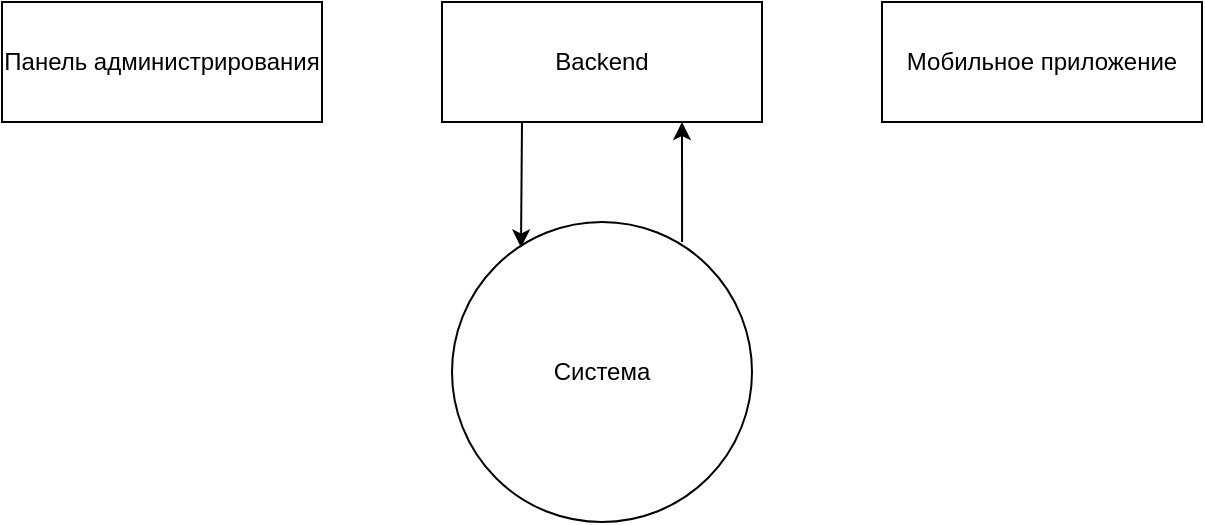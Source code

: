 <mxfile version="21.0.10" type="github">
  <diagram name="Страница 1" id="aJdUSx-QS-0cPneFwsWe">
    <mxGraphModel dx="795" dy="519" grid="1" gridSize="10" guides="1" tooltips="1" connect="1" arrows="1" fold="1" page="1" pageScale="1" pageWidth="1169" pageHeight="827" math="0" shadow="0">
      <root>
        <mxCell id="0" />
        <mxCell id="1" parent="0" />
        <mxCell id="NcMo99bP7BFtLYDiCOAP-1" value="Система" style="ellipse;whiteSpace=wrap;html=1;" vertex="1" parent="1">
          <mxGeometry x="475" y="290" width="150" height="150" as="geometry" />
        </mxCell>
        <mxCell id="NcMo99bP7BFtLYDiCOAP-2" value="Панель администрирования" style="rounded=0;whiteSpace=wrap;html=1;" vertex="1" parent="1">
          <mxGeometry x="250" y="180" width="160" height="60" as="geometry" />
        </mxCell>
        <mxCell id="NcMo99bP7BFtLYDiCOAP-3" value="Backend" style="rounded=0;whiteSpace=wrap;html=1;" vertex="1" parent="1">
          <mxGeometry x="470" y="180" width="160" height="60" as="geometry" />
        </mxCell>
        <mxCell id="NcMo99bP7BFtLYDiCOAP-4" value="Мобильное приложение" style="rounded=0;whiteSpace=wrap;html=1;" vertex="1" parent="1">
          <mxGeometry x="690" y="180" width="160" height="60" as="geometry" />
        </mxCell>
        <mxCell id="NcMo99bP7BFtLYDiCOAP-5" value="" style="endArrow=classic;html=1;rounded=0;entryX=0.23;entryY=0.085;entryDx=0;entryDy=0;entryPerimeter=0;exitX=0.25;exitY=1;exitDx=0;exitDy=0;" edge="1" parent="1" source="NcMo99bP7BFtLYDiCOAP-3" target="NcMo99bP7BFtLYDiCOAP-1">
          <mxGeometry width="50" height="50" relative="1" as="geometry">
            <mxPoint x="580" y="390" as="sourcePoint" />
            <mxPoint x="630" y="340" as="targetPoint" />
          </mxGeometry>
        </mxCell>
        <mxCell id="NcMo99bP7BFtLYDiCOAP-6" value="" style="endArrow=classic;html=1;rounded=0;entryX=0.75;entryY=1;entryDx=0;entryDy=0;exitX=0.767;exitY=0.067;exitDx=0;exitDy=0;exitPerimeter=0;" edge="1" parent="1" source="NcMo99bP7BFtLYDiCOAP-1" target="NcMo99bP7BFtLYDiCOAP-3">
          <mxGeometry width="50" height="50" relative="1" as="geometry">
            <mxPoint x="520" y="250" as="sourcePoint" />
            <mxPoint x="520" y="313" as="targetPoint" />
          </mxGeometry>
        </mxCell>
      </root>
    </mxGraphModel>
  </diagram>
</mxfile>
